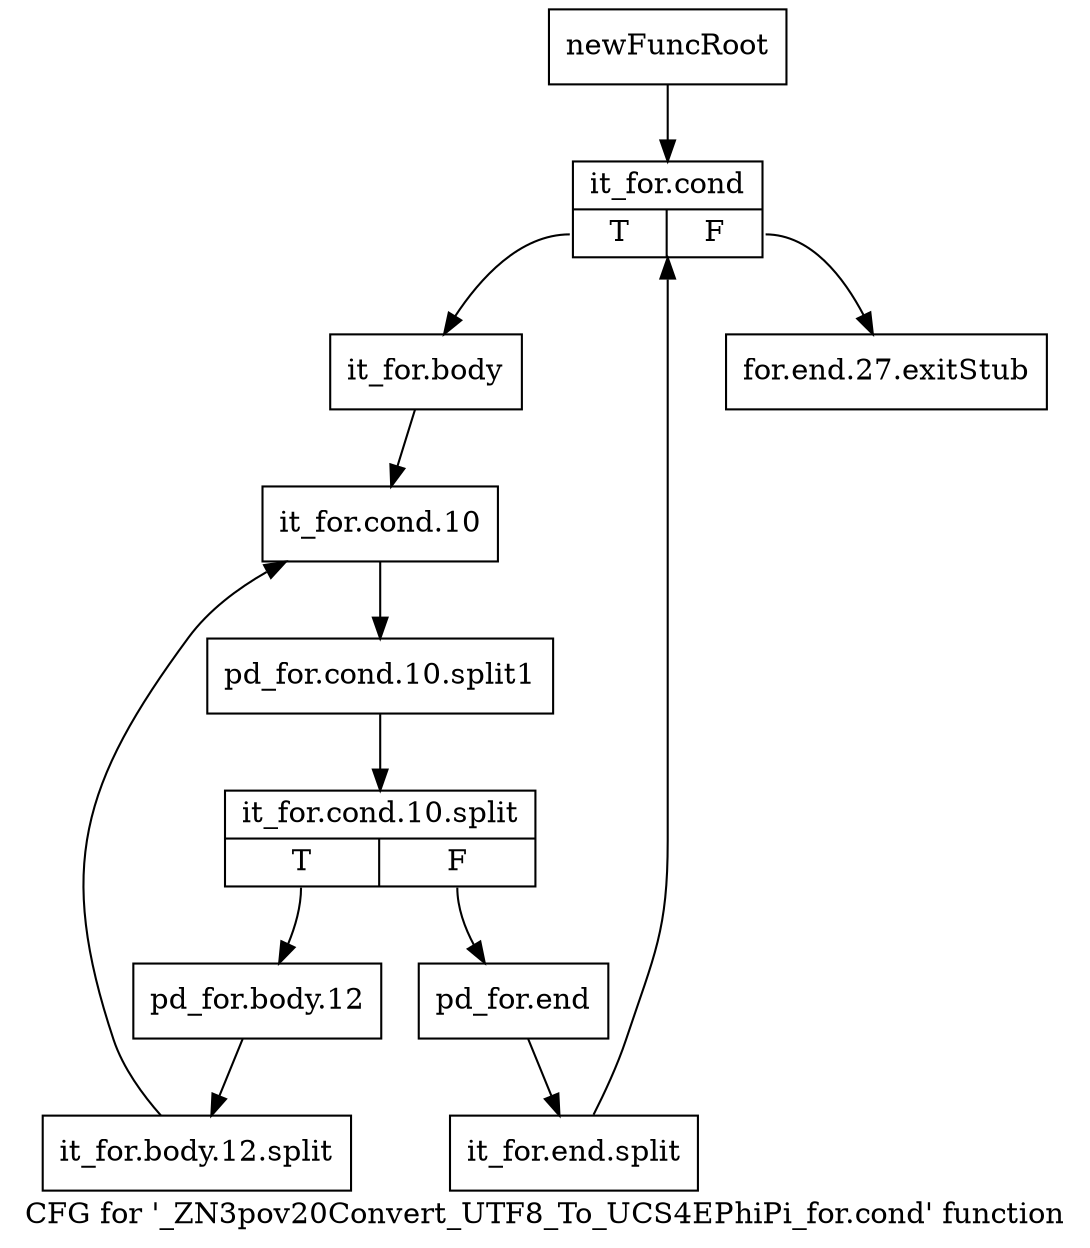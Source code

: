 digraph "CFG for '_ZN3pov20Convert_UTF8_To_UCS4EPhiPi_for.cond' function" {
	label="CFG for '_ZN3pov20Convert_UTF8_To_UCS4EPhiPi_for.cond' function";

	Node0x283c540 [shape=record,label="{newFuncRoot}"];
	Node0x283c540 -> Node0x283c5e0;
	Node0x283c590 [shape=record,label="{for.end.27.exitStub}"];
	Node0x283c5e0 [shape=record,label="{it_for.cond|{<s0>T|<s1>F}}"];
	Node0x283c5e0:s0 -> Node0x283c630;
	Node0x283c5e0:s1 -> Node0x283c590;
	Node0x283c630 [shape=record,label="{it_for.body}"];
	Node0x283c630 -> Node0x283c680;
	Node0x283c680 [shape=record,label="{it_for.cond.10}"];
	Node0x283c680 -> Node0x3740c70;
	Node0x3740c70 [shape=record,label="{pd_for.cond.10.split1}"];
	Node0x3740c70 -> Node0x3740cc0;
	Node0x3740cc0 [shape=record,label="{it_for.cond.10.split|{<s0>T|<s1>F}}"];
	Node0x3740cc0:s0 -> Node0x283c720;
	Node0x3740cc0:s1 -> Node0x283c6d0;
	Node0x283c6d0 [shape=record,label="{pd_for.end}"];
	Node0x283c6d0 -> Node0x363ebb0;
	Node0x363ebb0 [shape=record,label="{it_for.end.split}"];
	Node0x363ebb0 -> Node0x283c5e0;
	Node0x283c720 [shape=record,label="{pd_for.body.12}"];
	Node0x283c720 -> Node0x3740c20;
	Node0x3740c20 [shape=record,label="{it_for.body.12.split}"];
	Node0x3740c20 -> Node0x283c680;
}
